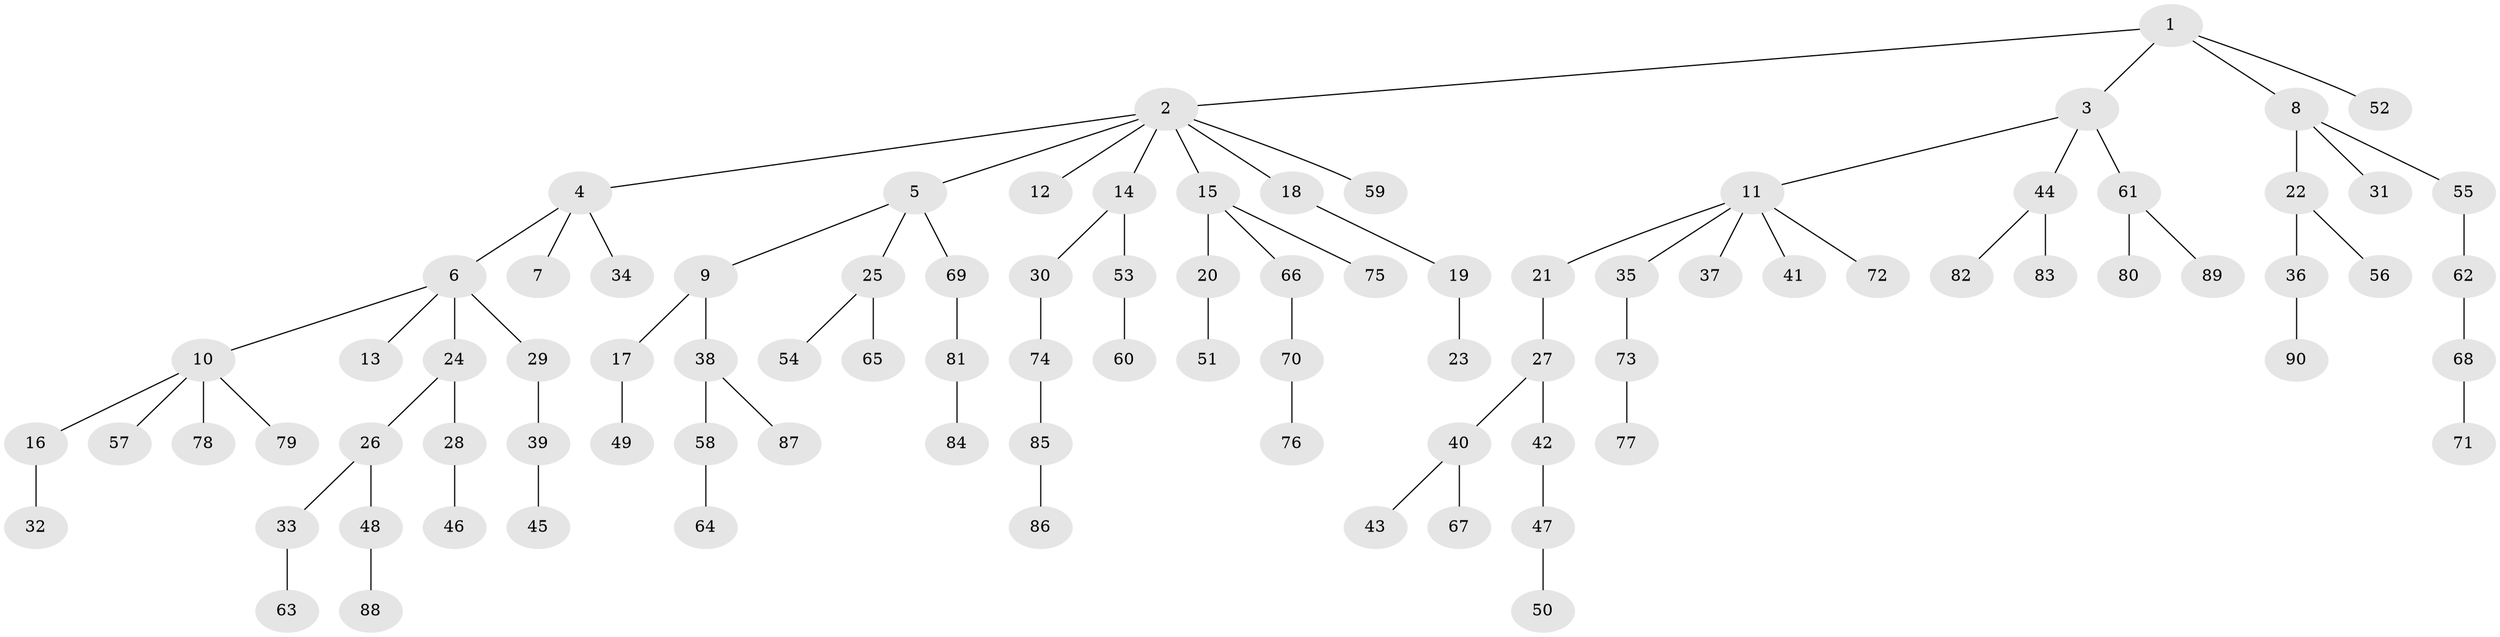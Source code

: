 // Generated by graph-tools (version 1.1) at 2025/53/03/09/25 04:53:49]
// undirected, 90 vertices, 89 edges
graph export_dot {
graph [start="1"]
  node [color=gray90,style=filled];
  1;
  2;
  3;
  4;
  5;
  6;
  7;
  8;
  9;
  10;
  11;
  12;
  13;
  14;
  15;
  16;
  17;
  18;
  19;
  20;
  21;
  22;
  23;
  24;
  25;
  26;
  27;
  28;
  29;
  30;
  31;
  32;
  33;
  34;
  35;
  36;
  37;
  38;
  39;
  40;
  41;
  42;
  43;
  44;
  45;
  46;
  47;
  48;
  49;
  50;
  51;
  52;
  53;
  54;
  55;
  56;
  57;
  58;
  59;
  60;
  61;
  62;
  63;
  64;
  65;
  66;
  67;
  68;
  69;
  70;
  71;
  72;
  73;
  74;
  75;
  76;
  77;
  78;
  79;
  80;
  81;
  82;
  83;
  84;
  85;
  86;
  87;
  88;
  89;
  90;
  1 -- 2;
  1 -- 3;
  1 -- 8;
  1 -- 52;
  2 -- 4;
  2 -- 5;
  2 -- 12;
  2 -- 14;
  2 -- 15;
  2 -- 18;
  2 -- 59;
  3 -- 11;
  3 -- 44;
  3 -- 61;
  4 -- 6;
  4 -- 7;
  4 -- 34;
  5 -- 9;
  5 -- 25;
  5 -- 69;
  6 -- 10;
  6 -- 13;
  6 -- 24;
  6 -- 29;
  8 -- 22;
  8 -- 31;
  8 -- 55;
  9 -- 17;
  9 -- 38;
  10 -- 16;
  10 -- 57;
  10 -- 78;
  10 -- 79;
  11 -- 21;
  11 -- 35;
  11 -- 37;
  11 -- 41;
  11 -- 72;
  14 -- 30;
  14 -- 53;
  15 -- 20;
  15 -- 66;
  15 -- 75;
  16 -- 32;
  17 -- 49;
  18 -- 19;
  19 -- 23;
  20 -- 51;
  21 -- 27;
  22 -- 36;
  22 -- 56;
  24 -- 26;
  24 -- 28;
  25 -- 54;
  25 -- 65;
  26 -- 33;
  26 -- 48;
  27 -- 40;
  27 -- 42;
  28 -- 46;
  29 -- 39;
  30 -- 74;
  33 -- 63;
  35 -- 73;
  36 -- 90;
  38 -- 58;
  38 -- 87;
  39 -- 45;
  40 -- 43;
  40 -- 67;
  42 -- 47;
  44 -- 82;
  44 -- 83;
  47 -- 50;
  48 -- 88;
  53 -- 60;
  55 -- 62;
  58 -- 64;
  61 -- 80;
  61 -- 89;
  62 -- 68;
  66 -- 70;
  68 -- 71;
  69 -- 81;
  70 -- 76;
  73 -- 77;
  74 -- 85;
  81 -- 84;
  85 -- 86;
}
